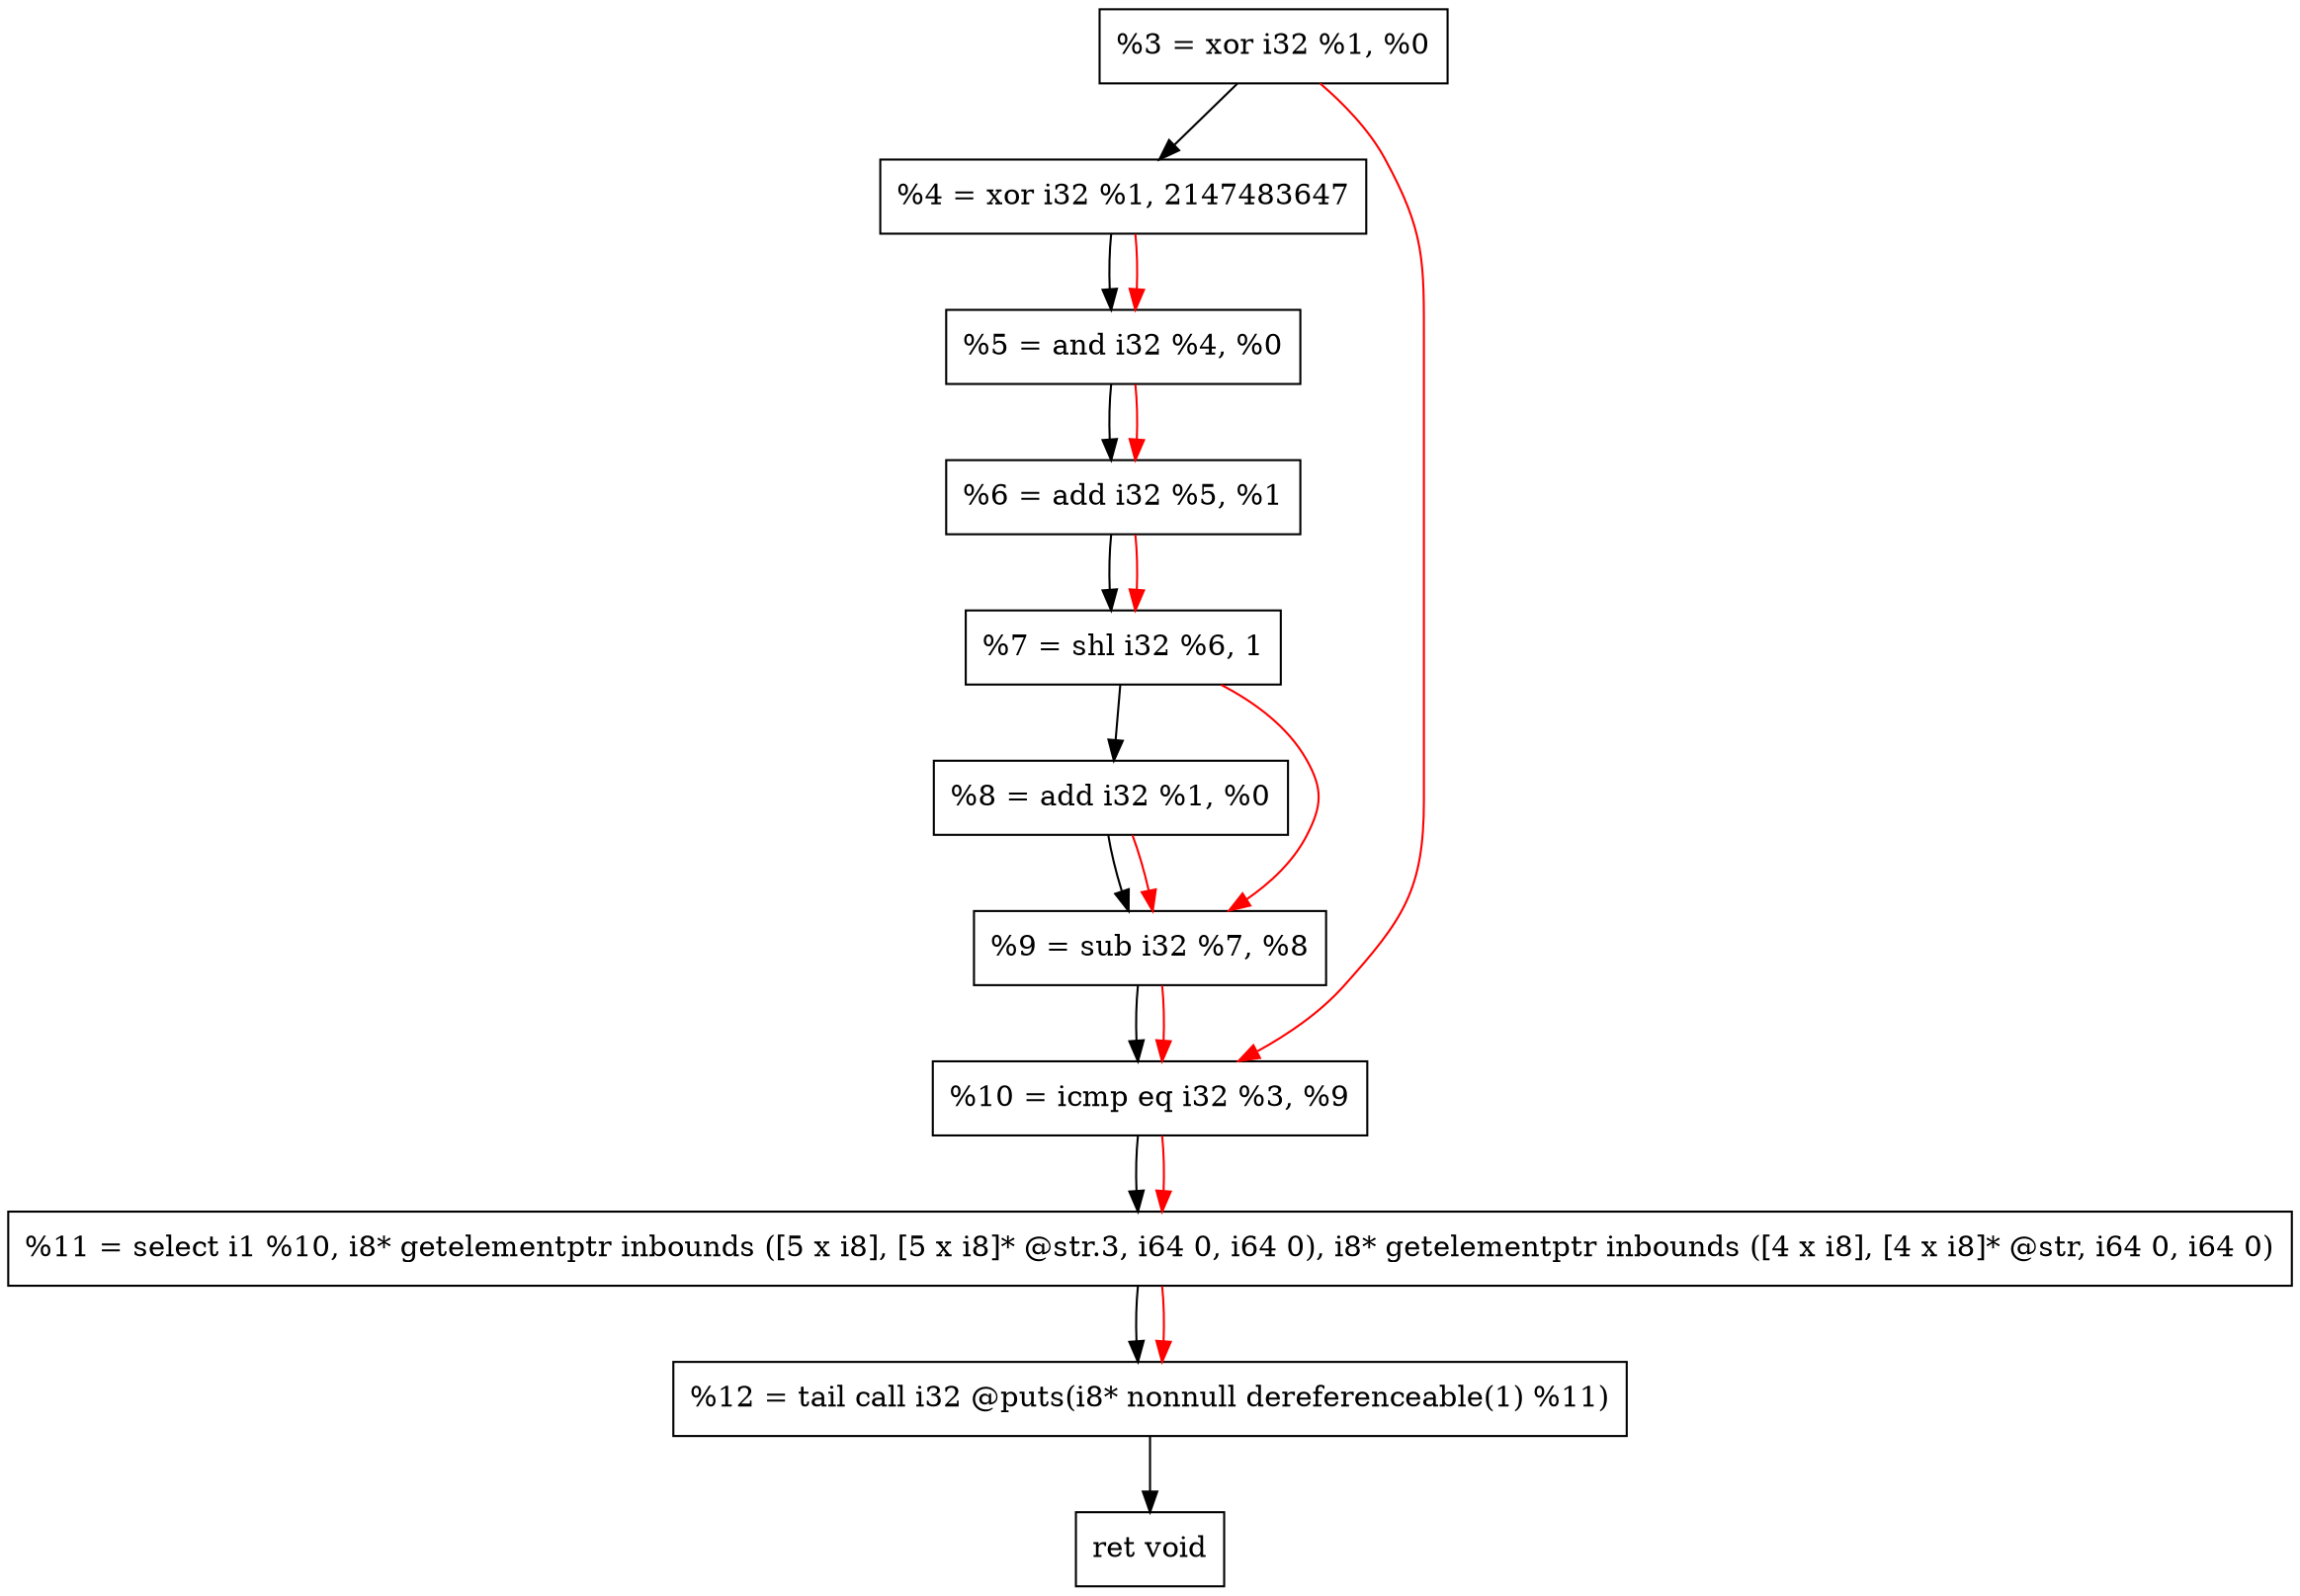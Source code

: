 digraph "DFG for'crackme' function" {
	Node0x1ee1250[shape=record, label="  %3 = xor i32 %1, %0"];
	Node0x1ee1900[shape=record, label="  %4 = xor i32 %1, 2147483647"];
	Node0x1ee19c0[shape=record, label="  %5 = and i32 %4, %0"];
	Node0x1ee1a30[shape=record, label="  %6 = add i32 %5, %1"];
	Node0x1ee1aa0[shape=record, label="  %7 = shl i32 %6, 1"];
	Node0x1ee1b10[shape=record, label="  %8 = add i32 %1, %0"];
	Node0x1ee1b80[shape=record, label="  %9 = sub i32 %7, %8"];
	Node0x1ee1bf0[shape=record, label="  %10 = icmp eq i32 %3, %9"];
	Node0x1e82388[shape=record, label="  %11 = select i1 %10, i8* getelementptr inbounds ([5 x i8], [5 x i8]* @str.3, i64 0, i64 0), i8* getelementptr inbounds ([4 x i8], [4 x i8]* @str, i64 0, i64 0)"];
	Node0x1ee2090[shape=record, label="  %12 = tail call i32 @puts(i8* nonnull dereferenceable(1) %11)"];
	Node0x1ee20e0[shape=record, label="  ret void"];
	Node0x1ee1250 -> Node0x1ee1900;
	Node0x1ee1900 -> Node0x1ee19c0;
	Node0x1ee19c0 -> Node0x1ee1a30;
	Node0x1ee1a30 -> Node0x1ee1aa0;
	Node0x1ee1aa0 -> Node0x1ee1b10;
	Node0x1ee1b10 -> Node0x1ee1b80;
	Node0x1ee1b80 -> Node0x1ee1bf0;
	Node0x1ee1bf0 -> Node0x1e82388;
	Node0x1e82388 -> Node0x1ee2090;
	Node0x1ee2090 -> Node0x1ee20e0;
edge [color=red]
	Node0x1ee1900 -> Node0x1ee19c0;
	Node0x1ee19c0 -> Node0x1ee1a30;
	Node0x1ee1a30 -> Node0x1ee1aa0;
	Node0x1ee1aa0 -> Node0x1ee1b80;
	Node0x1ee1b10 -> Node0x1ee1b80;
	Node0x1ee1250 -> Node0x1ee1bf0;
	Node0x1ee1b80 -> Node0x1ee1bf0;
	Node0x1ee1bf0 -> Node0x1e82388;
	Node0x1e82388 -> Node0x1ee2090;
}
